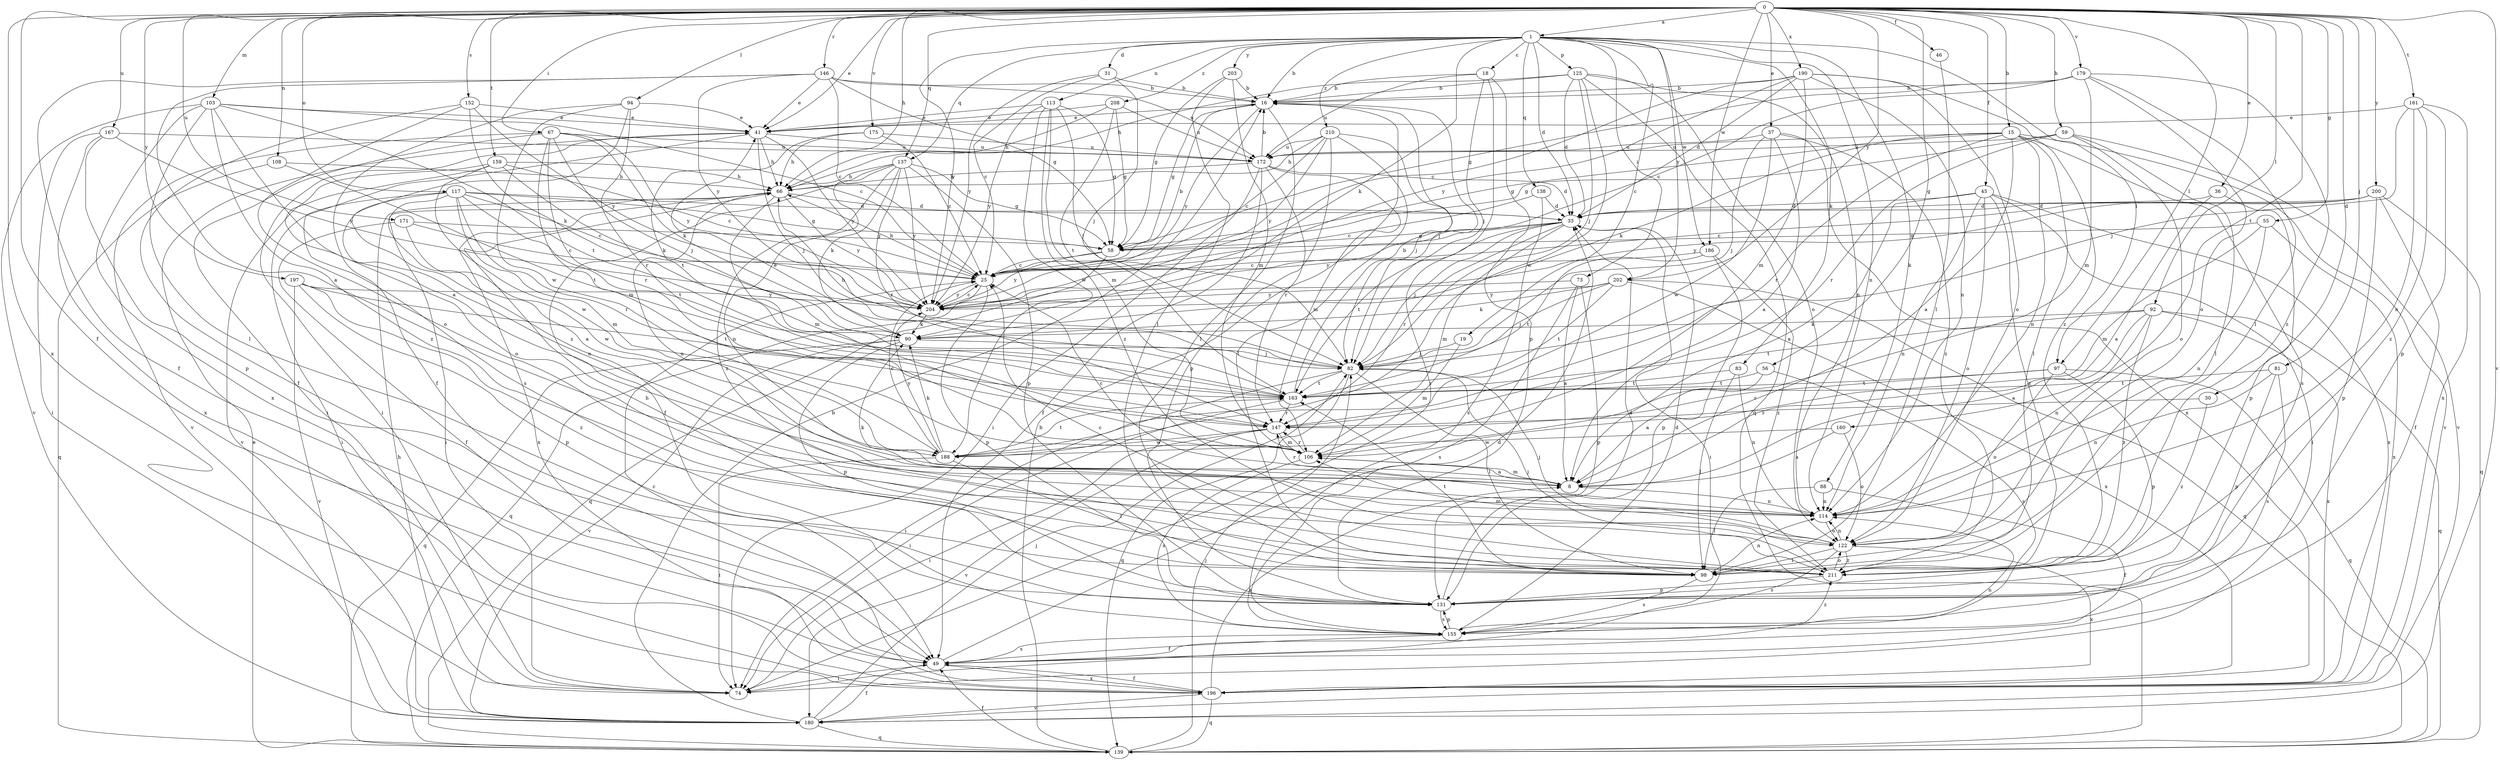 strict digraph  {
0;
1;
8;
15;
16;
18;
19;
25;
30;
31;
33;
36;
37;
41;
45;
46;
49;
55;
56;
58;
59;
66;
67;
73;
74;
81;
82;
83;
88;
90;
92;
94;
97;
98;
103;
106;
108;
113;
114;
117;
122;
125;
131;
137;
138;
139;
146;
147;
152;
155;
159;
160;
161;
163;
167;
171;
172;
175;
179;
180;
186;
188;
190;
196;
197;
200;
202;
203;
204;
208;
210;
211;
0 -> 1  [label=a];
0 -> 15  [label=b];
0 -> 30  [label=d];
0 -> 36  [label=e];
0 -> 37  [label=e];
0 -> 41  [label=e];
0 -> 45  [label=f];
0 -> 46  [label=f];
0 -> 49  [label=f];
0 -> 55  [label=g];
0 -> 56  [label=g];
0 -> 59  [label=h];
0 -> 66  [label=h];
0 -> 67  [label=i];
0 -> 81  [label=j];
0 -> 92  [label=l];
0 -> 94  [label=l];
0 -> 97  [label=l];
0 -> 103  [label=m];
0 -> 108  [label=n];
0 -> 117  [label=o];
0 -> 137  [label=q];
0 -> 146  [label=r];
0 -> 152  [label=s];
0 -> 159  [label=t];
0 -> 160  [label=t];
0 -> 161  [label=t];
0 -> 167  [label=u];
0 -> 171  [label=u];
0 -> 175  [label=v];
0 -> 179  [label=v];
0 -> 180  [label=v];
0 -> 186  [label=w];
0 -> 190  [label=x];
0 -> 196  [label=x];
0 -> 197  [label=y];
0 -> 200  [label=y];
0 -> 202  [label=y];
1 -> 16  [label=b];
1 -> 18  [label=c];
1 -> 19  [label=c];
1 -> 31  [label=d];
1 -> 33  [label=d];
1 -> 73  [label=i];
1 -> 83  [label=k];
1 -> 88  [label=k];
1 -> 90  [label=k];
1 -> 97  [label=l];
1 -> 113  [label=n];
1 -> 114  [label=n];
1 -> 125  [label=p];
1 -> 137  [label=q];
1 -> 138  [label=q];
1 -> 186  [label=w];
1 -> 202  [label=y];
1 -> 203  [label=y];
1 -> 204  [label=y];
1 -> 208  [label=z];
1 -> 210  [label=z];
8 -> 25  [label=c];
8 -> 106  [label=m];
8 -> 114  [label=n];
8 -> 147  [label=r];
15 -> 8  [label=a];
15 -> 58  [label=g];
15 -> 90  [label=k];
15 -> 98  [label=l];
15 -> 114  [label=n];
15 -> 147  [label=r];
15 -> 155  [label=s];
15 -> 172  [label=u];
15 -> 180  [label=v];
16 -> 41  [label=e];
16 -> 58  [label=g];
16 -> 82  [label=j];
16 -> 98  [label=l];
16 -> 204  [label=y];
18 -> 16  [label=b];
18 -> 74  [label=i];
18 -> 82  [label=j];
18 -> 131  [label=p];
18 -> 172  [label=u];
19 -> 82  [label=j];
19 -> 106  [label=m];
25 -> 16  [label=b];
25 -> 66  [label=h];
25 -> 131  [label=p];
25 -> 139  [label=q];
25 -> 204  [label=y];
30 -> 147  [label=r];
30 -> 211  [label=z];
31 -> 16  [label=b];
31 -> 25  [label=c];
31 -> 82  [label=j];
31 -> 204  [label=y];
33 -> 58  [label=g];
33 -> 74  [label=i];
33 -> 82  [label=j];
33 -> 106  [label=m];
33 -> 147  [label=r];
33 -> 163  [label=t];
33 -> 204  [label=y];
36 -> 8  [label=a];
36 -> 33  [label=d];
36 -> 131  [label=p];
37 -> 8  [label=a];
37 -> 82  [label=j];
37 -> 172  [label=u];
37 -> 188  [label=w];
37 -> 196  [label=x];
37 -> 211  [label=z];
41 -> 66  [label=h];
41 -> 74  [label=i];
41 -> 82  [label=j];
41 -> 155  [label=s];
41 -> 172  [label=u];
41 -> 204  [label=y];
45 -> 8  [label=a];
45 -> 33  [label=d];
45 -> 74  [label=i];
45 -> 114  [label=n];
45 -> 122  [label=o];
45 -> 196  [label=x];
45 -> 211  [label=z];
46 -> 98  [label=l];
49 -> 33  [label=d];
49 -> 74  [label=i];
49 -> 114  [label=n];
49 -> 155  [label=s];
49 -> 196  [label=x];
55 -> 58  [label=g];
55 -> 106  [label=m];
55 -> 114  [label=n];
55 -> 196  [label=x];
56 -> 8  [label=a];
56 -> 155  [label=s];
56 -> 163  [label=t];
58 -> 25  [label=c];
58 -> 139  [label=q];
58 -> 204  [label=y];
59 -> 58  [label=g];
59 -> 98  [label=l];
59 -> 122  [label=o];
59 -> 147  [label=r];
59 -> 172  [label=u];
59 -> 180  [label=v];
66 -> 33  [label=d];
66 -> 74  [label=i];
66 -> 106  [label=m];
66 -> 114  [label=n];
66 -> 196  [label=x];
66 -> 204  [label=y];
67 -> 74  [label=i];
67 -> 82  [label=j];
67 -> 90  [label=k];
67 -> 106  [label=m];
67 -> 147  [label=r];
67 -> 172  [label=u];
67 -> 180  [label=v];
67 -> 204  [label=y];
73 -> 8  [label=a];
73 -> 131  [label=p];
73 -> 155  [label=s];
73 -> 204  [label=y];
81 -> 114  [label=n];
81 -> 131  [label=p];
81 -> 155  [label=s];
81 -> 163  [label=t];
82 -> 66  [label=h];
82 -> 74  [label=i];
82 -> 98  [label=l];
82 -> 139  [label=q];
82 -> 163  [label=t];
83 -> 98  [label=l];
83 -> 114  [label=n];
83 -> 163  [label=t];
88 -> 49  [label=f];
88 -> 98  [label=l];
88 -> 114  [label=n];
90 -> 82  [label=j];
90 -> 131  [label=p];
90 -> 139  [label=q];
90 -> 180  [label=v];
92 -> 8  [label=a];
92 -> 90  [label=k];
92 -> 114  [label=n];
92 -> 139  [label=q];
92 -> 163  [label=t];
92 -> 196  [label=x];
92 -> 211  [label=z];
94 -> 41  [label=e];
94 -> 49  [label=f];
94 -> 147  [label=r];
94 -> 188  [label=w];
94 -> 211  [label=z];
97 -> 122  [label=o];
97 -> 131  [label=p];
97 -> 139  [label=q];
97 -> 147  [label=r];
97 -> 163  [label=t];
98 -> 114  [label=n];
98 -> 155  [label=s];
98 -> 163  [label=t];
103 -> 8  [label=a];
103 -> 25  [label=c];
103 -> 41  [label=e];
103 -> 98  [label=l];
103 -> 163  [label=t];
103 -> 180  [label=v];
103 -> 196  [label=x];
103 -> 211  [label=z];
106 -> 8  [label=a];
106 -> 147  [label=r];
106 -> 155  [label=s];
108 -> 66  [label=h];
108 -> 139  [label=q];
108 -> 163  [label=t];
113 -> 41  [label=e];
113 -> 58  [label=g];
113 -> 82  [label=j];
113 -> 106  [label=m];
113 -> 188  [label=w];
113 -> 204  [label=y];
113 -> 211  [label=z];
114 -> 90  [label=k];
114 -> 122  [label=o];
117 -> 8  [label=a];
117 -> 25  [label=c];
117 -> 33  [label=d];
117 -> 58  [label=g];
117 -> 74  [label=i];
117 -> 106  [label=m];
117 -> 114  [label=n];
117 -> 147  [label=r];
117 -> 163  [label=t];
122 -> 82  [label=j];
122 -> 98  [label=l];
122 -> 106  [label=m];
122 -> 114  [label=n];
122 -> 155  [label=s];
122 -> 196  [label=x];
122 -> 211  [label=z];
125 -> 16  [label=b];
125 -> 33  [label=d];
125 -> 66  [label=h];
125 -> 82  [label=j];
125 -> 114  [label=n];
125 -> 122  [label=o];
125 -> 139  [label=q];
125 -> 188  [label=w];
131 -> 33  [label=d];
131 -> 66  [label=h];
131 -> 155  [label=s];
137 -> 49  [label=f];
137 -> 58  [label=g];
137 -> 66  [label=h];
137 -> 90  [label=k];
137 -> 114  [label=n];
137 -> 131  [label=p];
137 -> 147  [label=r];
137 -> 204  [label=y];
137 -> 211  [label=z];
138 -> 25  [label=c];
138 -> 33  [label=d];
138 -> 155  [label=s];
139 -> 16  [label=b];
139 -> 41  [label=e];
139 -> 49  [label=f];
139 -> 82  [label=j];
146 -> 8  [label=a];
146 -> 16  [label=b];
146 -> 25  [label=c];
146 -> 41  [label=e];
146 -> 49  [label=f];
146 -> 58  [label=g];
146 -> 172  [label=u];
146 -> 204  [label=y];
147 -> 74  [label=i];
147 -> 106  [label=m];
147 -> 180  [label=v];
147 -> 188  [label=w];
152 -> 41  [label=e];
152 -> 49  [label=f];
152 -> 90  [label=k];
152 -> 122  [label=o];
152 -> 204  [label=y];
155 -> 33  [label=d];
155 -> 49  [label=f];
155 -> 131  [label=p];
155 -> 211  [label=z];
159 -> 25  [label=c];
159 -> 66  [label=h];
159 -> 90  [label=k];
159 -> 122  [label=o];
159 -> 180  [label=v];
159 -> 188  [label=w];
160 -> 8  [label=a];
160 -> 122  [label=o];
160 -> 188  [label=w];
161 -> 41  [label=e];
161 -> 82  [label=j];
161 -> 114  [label=n];
161 -> 131  [label=p];
161 -> 196  [label=x];
161 -> 211  [label=z];
163 -> 16  [label=b];
163 -> 41  [label=e];
163 -> 74  [label=i];
163 -> 147  [label=r];
167 -> 74  [label=i];
167 -> 131  [label=p];
167 -> 172  [label=u];
167 -> 196  [label=x];
167 -> 204  [label=y];
171 -> 25  [label=c];
171 -> 49  [label=f];
171 -> 58  [label=g];
171 -> 188  [label=w];
172 -> 16  [label=b];
172 -> 33  [label=d];
172 -> 49  [label=f];
172 -> 66  [label=h];
172 -> 74  [label=i];
172 -> 106  [label=m];
172 -> 147  [label=r];
175 -> 25  [label=c];
175 -> 66  [label=h];
175 -> 163  [label=t];
175 -> 172  [label=u];
179 -> 16  [label=b];
179 -> 25  [label=c];
179 -> 58  [label=g];
179 -> 98  [label=l];
179 -> 106  [label=m];
179 -> 122  [label=o];
179 -> 211  [label=z];
180 -> 16  [label=b];
180 -> 49  [label=f];
180 -> 66  [label=h];
180 -> 82  [label=j];
180 -> 139  [label=q];
186 -> 25  [label=c];
186 -> 131  [label=p];
186 -> 163  [label=t];
186 -> 211  [label=z];
188 -> 25  [label=c];
188 -> 74  [label=i];
188 -> 90  [label=k];
188 -> 98  [label=l];
188 -> 163  [label=t];
188 -> 204  [label=y];
190 -> 16  [label=b];
190 -> 25  [label=c];
190 -> 33  [label=d];
190 -> 106  [label=m];
190 -> 114  [label=n];
190 -> 122  [label=o];
190 -> 204  [label=y];
190 -> 211  [label=z];
196 -> 8  [label=a];
196 -> 25  [label=c];
196 -> 49  [label=f];
196 -> 139  [label=q];
196 -> 180  [label=v];
197 -> 131  [label=p];
197 -> 163  [label=t];
197 -> 180  [label=v];
197 -> 204  [label=y];
197 -> 211  [label=z];
200 -> 25  [label=c];
200 -> 33  [label=d];
200 -> 49  [label=f];
200 -> 131  [label=p];
200 -> 139  [label=q];
200 -> 204  [label=y];
202 -> 82  [label=j];
202 -> 90  [label=k];
202 -> 139  [label=q];
202 -> 163  [label=t];
202 -> 196  [label=x];
202 -> 204  [label=y];
203 -> 16  [label=b];
203 -> 58  [label=g];
203 -> 98  [label=l];
203 -> 106  [label=m];
204 -> 25  [label=c];
204 -> 90  [label=k];
208 -> 41  [label=e];
208 -> 58  [label=g];
208 -> 66  [label=h];
208 -> 163  [label=t];
208 -> 172  [label=u];
210 -> 25  [label=c];
210 -> 66  [label=h];
210 -> 82  [label=j];
210 -> 98  [label=l];
210 -> 131  [label=p];
210 -> 172  [label=u];
210 -> 204  [label=y];
211 -> 25  [label=c];
211 -> 82  [label=j];
211 -> 122  [label=o];
211 -> 131  [label=p];
}
